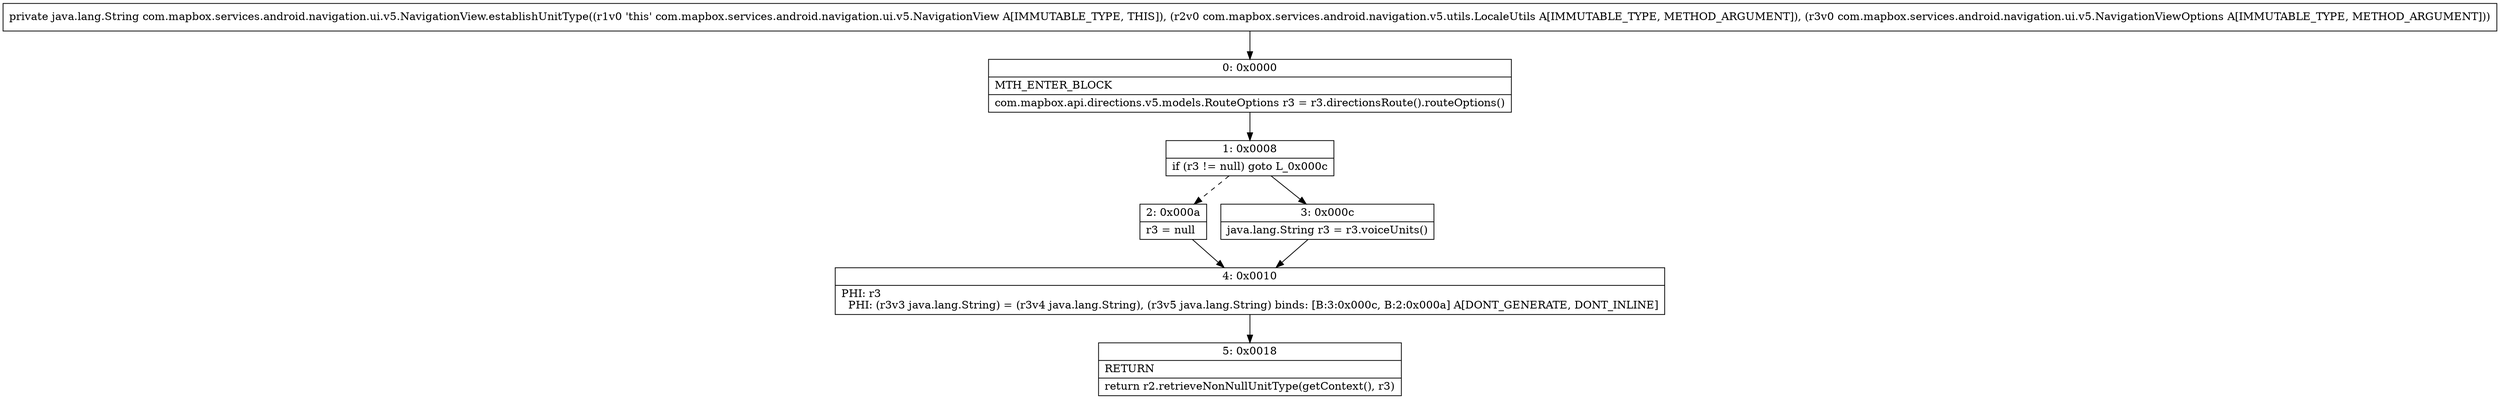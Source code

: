 digraph "CFG forcom.mapbox.services.android.navigation.ui.v5.NavigationView.establishUnitType(Lcom\/mapbox\/services\/android\/navigation\/v5\/utils\/LocaleUtils;Lcom\/mapbox\/services\/android\/navigation\/ui\/v5\/NavigationViewOptions;)Ljava\/lang\/String;" {
Node_0 [shape=record,label="{0\:\ 0x0000|MTH_ENTER_BLOCK\l|com.mapbox.api.directions.v5.models.RouteOptions r3 = r3.directionsRoute().routeOptions()\l}"];
Node_1 [shape=record,label="{1\:\ 0x0008|if (r3 != null) goto L_0x000c\l}"];
Node_2 [shape=record,label="{2\:\ 0x000a|r3 = null\l}"];
Node_3 [shape=record,label="{3\:\ 0x000c|java.lang.String r3 = r3.voiceUnits()\l}"];
Node_4 [shape=record,label="{4\:\ 0x0010|PHI: r3 \l  PHI: (r3v3 java.lang.String) = (r3v4 java.lang.String), (r3v5 java.lang.String) binds: [B:3:0x000c, B:2:0x000a] A[DONT_GENERATE, DONT_INLINE]\l}"];
Node_5 [shape=record,label="{5\:\ 0x0018|RETURN\l|return r2.retrieveNonNullUnitType(getContext(), r3)\l}"];
MethodNode[shape=record,label="{private java.lang.String com.mapbox.services.android.navigation.ui.v5.NavigationView.establishUnitType((r1v0 'this' com.mapbox.services.android.navigation.ui.v5.NavigationView A[IMMUTABLE_TYPE, THIS]), (r2v0 com.mapbox.services.android.navigation.v5.utils.LocaleUtils A[IMMUTABLE_TYPE, METHOD_ARGUMENT]), (r3v0 com.mapbox.services.android.navigation.ui.v5.NavigationViewOptions A[IMMUTABLE_TYPE, METHOD_ARGUMENT])) }"];
MethodNode -> Node_0;
Node_0 -> Node_1;
Node_1 -> Node_2[style=dashed];
Node_1 -> Node_3;
Node_2 -> Node_4;
Node_3 -> Node_4;
Node_4 -> Node_5;
}

